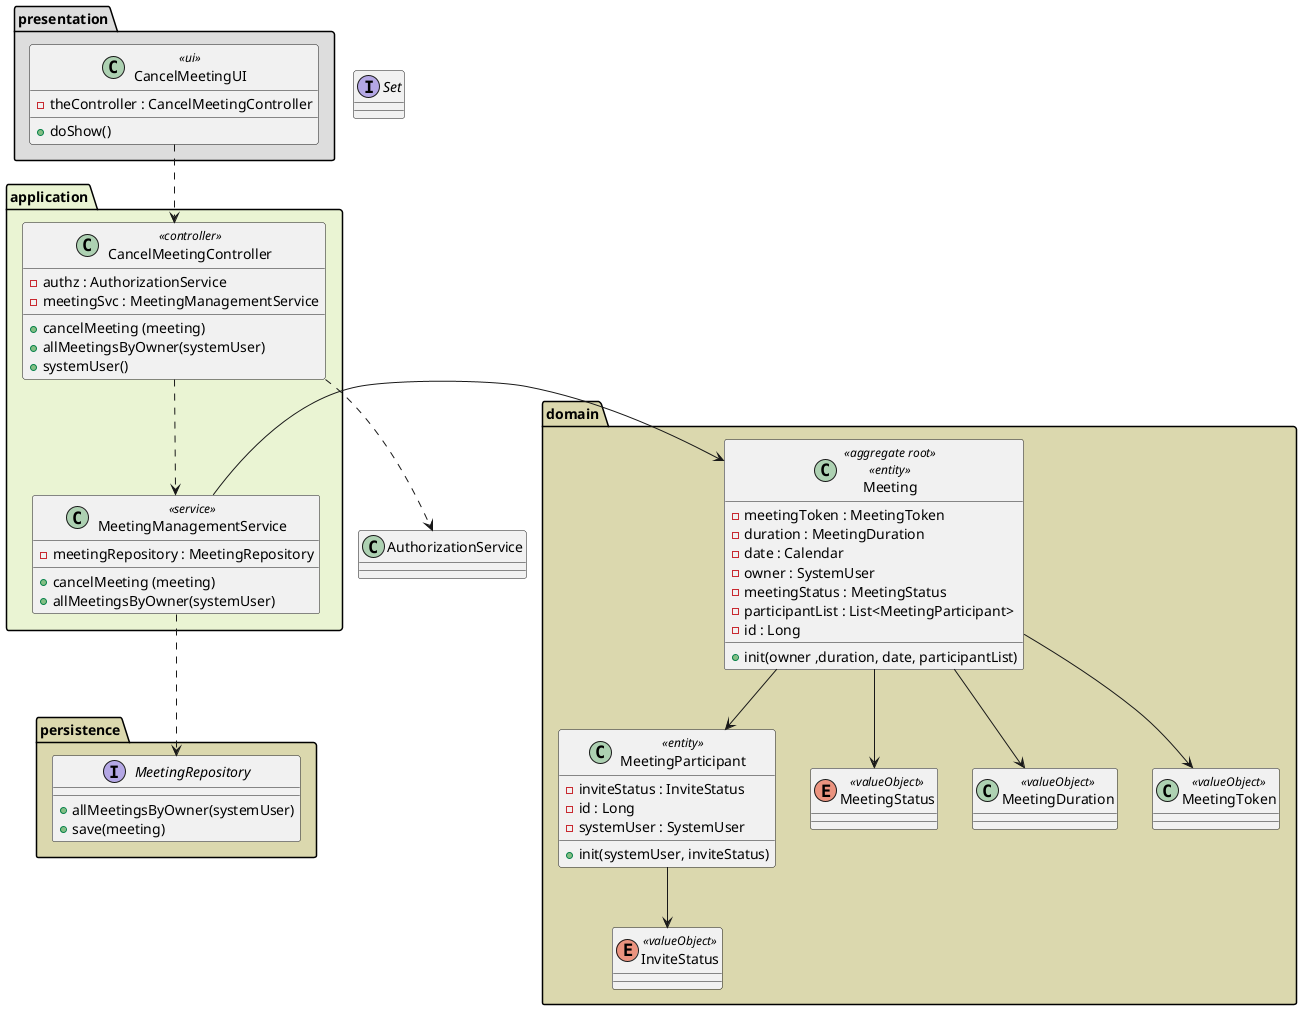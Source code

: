 @startuml
'https://plantuml.com/class-diagram

package "presentation" #DDDDDD{
    class CancelMeetingUI <<ui>>{
    - theController : CancelMeetingController
    + doShow()
    }
}



package "domain" #dbd8ae{

        class Meeting <<aggregate root>> <<entity>>{
        - meetingToken : MeetingToken
        - duration : MeetingDuration
        - date : Calendar
        - owner : SystemUser
        - meetingStatus : MeetingStatus
        - participantList : List<MeetingParticipant>
        - id : Long
        + init(owner ,duration, date, participantList)
        }

         class MeetingParticipant <<entity>>{
         - inviteStatus : InviteStatus
         - id : Long
         - systemUser : SystemUser
         + init(systemUser, inviteStatus)
         }

        enum MeetingStatus <<valueObject>> {

         }

         enum InviteStatus <<valueObject>> {

         }

         class MeetingDuration <<valueObject>> {

         }

          class MeetingToken <<valueObject>> {

          }

}
    package "persistence" #dbd8ae{
       interface MeetingRepository{
       + allMeetingsByOwner(systemUser)
       + save(meeting)
       }
    }


package "application" #eaf4d3{
    class CancelMeetingController <<controller>>{
        - authz : AuthorizationService
        - meetingSvc : MeetingManagementService
        + cancelMeeting (meeting)
        + allMeetingsByOwner(systemUser)
        + systemUser()
    }

    class MeetingManagementService <<service>>{
         - meetingRepository : MeetingRepository
         + cancelMeeting (meeting)
         + allMeetingsByOwner(systemUser)

}


}

interface Set{
}


CancelMeetingController .-> AuthorizationService
CancelMeetingUI .-> CancelMeetingController
CancelMeetingController .-> MeetingManagementService




MeetingManagementService -> Meeting
Meeting --> MeetingDuration
Meeting --> MeetingParticipant
Meeting --> MeetingStatus
MeetingParticipant --> InviteStatus
Meeting --> MeetingToken

MeetingManagementService .-> MeetingRepository


@enduml
